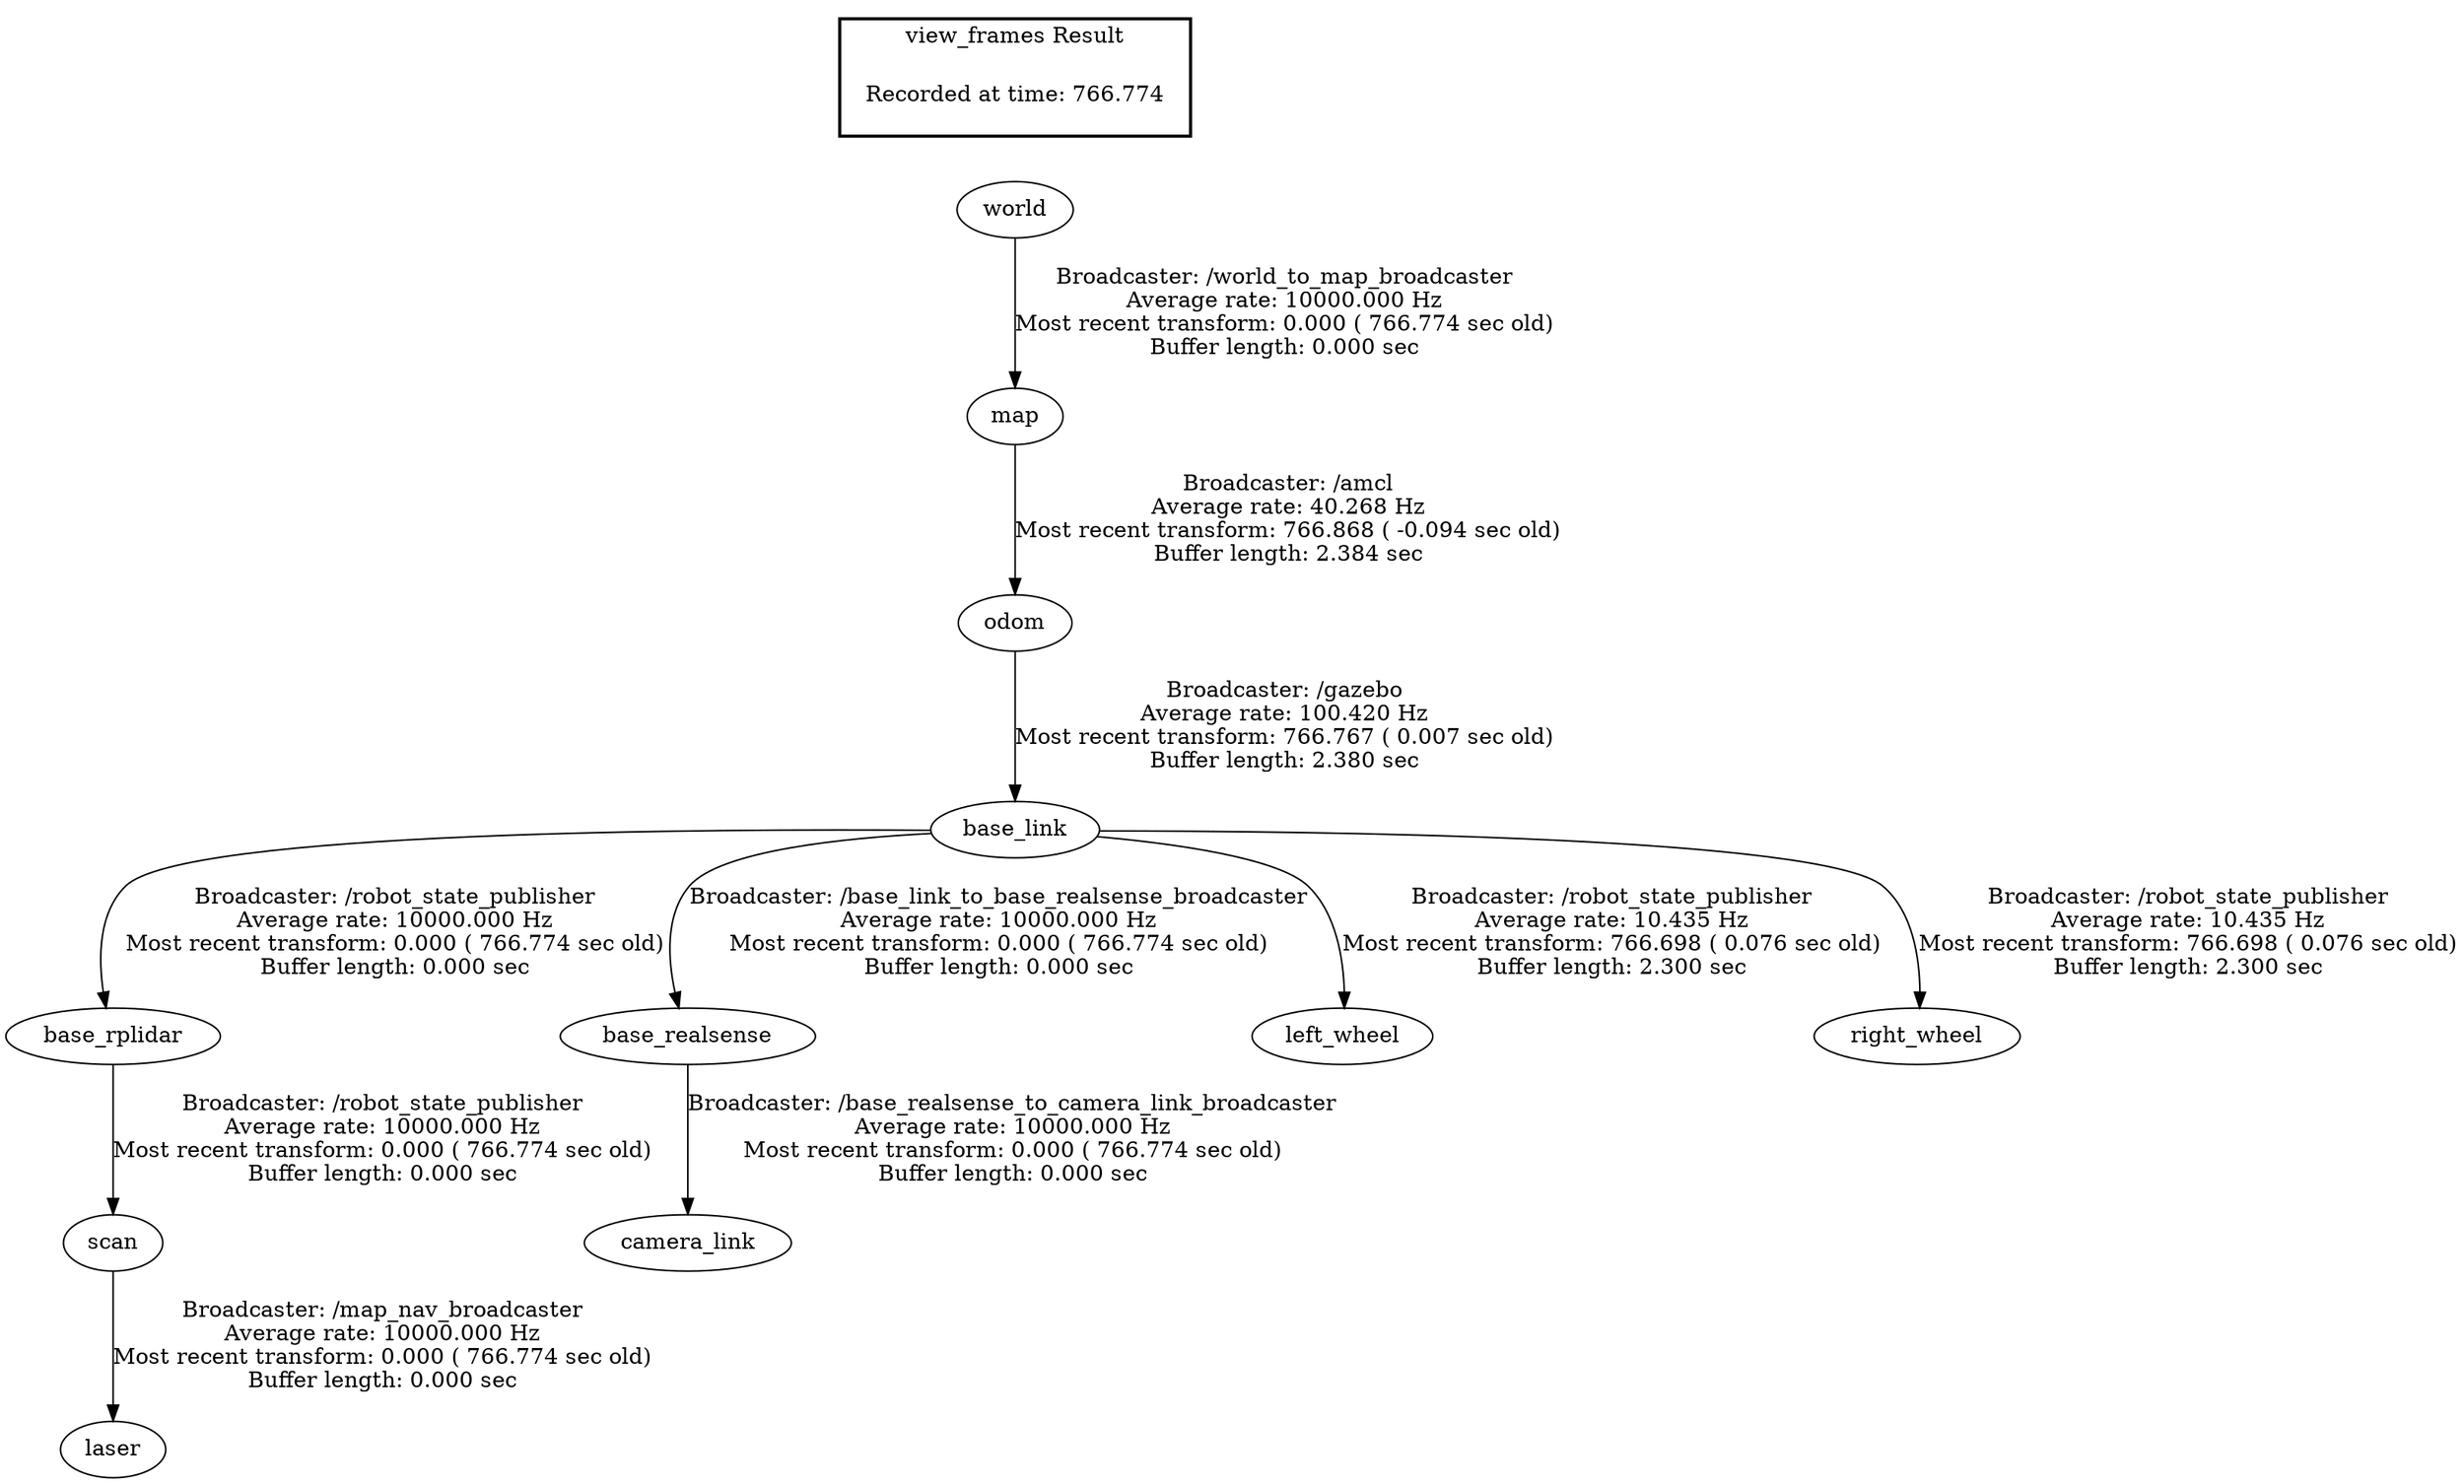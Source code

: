digraph G {
"map" -> "odom"[label="Broadcaster: /amcl\nAverage rate: 40.268 Hz\nMost recent transform: 766.868 ( -0.094 sec old)\nBuffer length: 2.384 sec\n"];
"world" -> "map"[label="Broadcaster: /world_to_map_broadcaster\nAverage rate: 10000.000 Hz\nMost recent transform: 0.000 ( 766.774 sec old)\nBuffer length: 0.000 sec\n"];
"scan" -> "laser"[label="Broadcaster: /map_nav_broadcaster\nAverage rate: 10000.000 Hz\nMost recent transform: 0.000 ( 766.774 sec old)\nBuffer length: 0.000 sec\n"];
"base_rplidar" -> "scan"[label="Broadcaster: /robot_state_publisher\nAverage rate: 10000.000 Hz\nMost recent transform: 0.000 ( 766.774 sec old)\nBuffer length: 0.000 sec\n"];
"odom" -> "base_link"[label="Broadcaster: /gazebo\nAverage rate: 100.420 Hz\nMost recent transform: 766.767 ( 0.007 sec old)\nBuffer length: 2.380 sec\n"];
"base_realsense" -> "camera_link"[label="Broadcaster: /base_realsense_to_camera_link_broadcaster\nAverage rate: 10000.000 Hz\nMost recent transform: 0.000 ( 766.774 sec old)\nBuffer length: 0.000 sec\n"];
"base_link" -> "base_realsense"[label="Broadcaster: /base_link_to_base_realsense_broadcaster\nAverage rate: 10000.000 Hz\nMost recent transform: 0.000 ( 766.774 sec old)\nBuffer length: 0.000 sec\n"];
"base_link" -> "base_rplidar"[label="Broadcaster: /robot_state_publisher\nAverage rate: 10000.000 Hz\nMost recent transform: 0.000 ( 766.774 sec old)\nBuffer length: 0.000 sec\n"];
"base_link" -> "left_wheel"[label="Broadcaster: /robot_state_publisher\nAverage rate: 10.435 Hz\nMost recent transform: 766.698 ( 0.076 sec old)\nBuffer length: 2.300 sec\n"];
"base_link" -> "right_wheel"[label="Broadcaster: /robot_state_publisher\nAverage rate: 10.435 Hz\nMost recent transform: 766.698 ( 0.076 sec old)\nBuffer length: 2.300 sec\n"];
edge [style=invis];
 subgraph cluster_legend { style=bold; color=black; label ="view_frames Result";
"Recorded at time: 766.774"[ shape=plaintext ] ;
 }->"world";
}